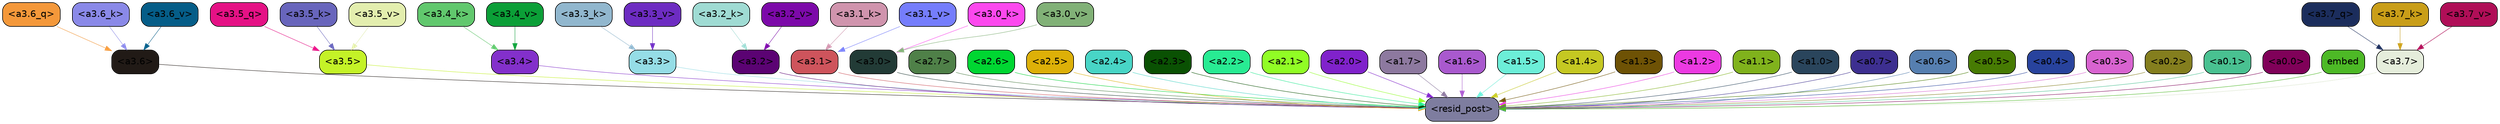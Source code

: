 strict digraph "" {
	graph [bgcolor=transparent,
		layout=dot,
		overlap=false,
		splines=true
	];
	"<a3.7>"	[color=black,
		fillcolor="#e5eddb",
		fontname=Helvetica,
		shape=box,
		style="filled, rounded"];
	"<resid_post>"	[color=black,
		fillcolor="#7e7d9f",
		fontname=Helvetica,
		shape=box,
		style="filled, rounded"];
	"<a3.7>" -> "<resid_post>"	[color="#e5eddb",
		penwidth=0.8263697922229767];
	"<a3.6>"	[color=black,
		fillcolor="#211a16",
		fontname=Helvetica,
		shape=box,
		style="filled, rounded"];
	"<a3.6>" -> "<resid_post>"	[color="#211a16",
		penwidth=0.6];
	"<a3.5>"	[color=black,
		fillcolor="#c4f227",
		fontname=Helvetica,
		shape=box,
		style="filled, rounded"];
	"<a3.5>" -> "<resid_post>"	[color="#c4f227",
		penwidth=0.6];
	"<a3.4>"	[color=black,
		fillcolor="#8330cb",
		fontname=Helvetica,
		shape=box,
		style="filled, rounded"];
	"<a3.4>" -> "<resid_post>"	[color="#8330cb",
		penwidth=0.6];
	"<a3.3>"	[color=black,
		fillcolor="#95dde6",
		fontname=Helvetica,
		shape=box,
		style="filled, rounded"];
	"<a3.3>" -> "<resid_post>"	[color="#95dde6",
		penwidth=0.6];
	"<a3.2>"	[color=black,
		fillcolor="#5b0373",
		fontname=Helvetica,
		shape=box,
		style="filled, rounded"];
	"<a3.2>" -> "<resid_post>"	[color="#5b0373",
		penwidth=0.6];
	"<a3.1>"	[color=black,
		fillcolor="#ce545c",
		fontname=Helvetica,
		shape=box,
		style="filled, rounded"];
	"<a3.1>" -> "<resid_post>"	[color="#ce545c",
		penwidth=0.6];
	"<a3.0>"	[color=black,
		fillcolor="#223b36",
		fontname=Helvetica,
		shape=box,
		style="filled, rounded"];
	"<a3.0>" -> "<resid_post>"	[color="#223b36",
		penwidth=0.6];
	"<a2.7>"	[color=black,
		fillcolor="#4f8048",
		fontname=Helvetica,
		shape=box,
		style="filled, rounded"];
	"<a2.7>" -> "<resid_post>"	[color="#4f8048",
		penwidth=0.6];
	"<a2.6>"	[color=black,
		fillcolor="#00d632",
		fontname=Helvetica,
		shape=box,
		style="filled, rounded"];
	"<a2.6>" -> "<resid_post>"	[color="#00d632",
		penwidth=0.6];
	"<a2.5>"	[color=black,
		fillcolor="#ddb008",
		fontname=Helvetica,
		shape=box,
		style="filled, rounded"];
	"<a2.5>" -> "<resid_post>"	[color="#ddb008",
		penwidth=0.6];
	"<a2.4>"	[color=black,
		fillcolor="#48d5c6",
		fontname=Helvetica,
		shape=box,
		style="filled, rounded"];
	"<a2.4>" -> "<resid_post>"	[color="#48d5c6",
		penwidth=0.6];
	"<a2.3>"	[color=black,
		fillcolor="#0a5103",
		fontname=Helvetica,
		shape=box,
		style="filled, rounded"];
	"<a2.3>" -> "<resid_post>"	[color="#0a5103",
		penwidth=0.6];
	"<a2.2>"	[color=black,
		fillcolor="#28eb93",
		fontname=Helvetica,
		shape=box,
		style="filled, rounded"];
	"<a2.2>" -> "<resid_post>"	[color="#28eb93",
		penwidth=0.6];
	"<a2.1>"	[color=black,
		fillcolor="#91fd25",
		fontname=Helvetica,
		shape=box,
		style="filled, rounded"];
	"<a2.1>" -> "<resid_post>"	[color="#91fd25",
		penwidth=0.6];
	"<a2.0>"	[color=black,
		fillcolor="#8022cb",
		fontname=Helvetica,
		shape=box,
		style="filled, rounded"];
	"<a2.0>" -> "<resid_post>"	[color="#8022cb",
		penwidth=0.6];
	"<a1.7>"	[color=black,
		fillcolor="#8d799f",
		fontname=Helvetica,
		shape=box,
		style="filled, rounded"];
	"<a1.7>" -> "<resid_post>"	[color="#8d799f",
		penwidth=0.6];
	"<a1.6>"	[color=black,
		fillcolor="#a959ce",
		fontname=Helvetica,
		shape=box,
		style="filled, rounded"];
	"<a1.6>" -> "<resid_post>"	[color="#a959ce",
		penwidth=0.6];
	"<a1.5>"	[color=black,
		fillcolor="#6ceed8",
		fontname=Helvetica,
		shape=box,
		style="filled, rounded"];
	"<a1.5>" -> "<resid_post>"	[color="#6ceed8",
		penwidth=0.6];
	"<a1.4>"	[color=black,
		fillcolor="#c5c822",
		fontname=Helvetica,
		shape=box,
		style="filled, rounded"];
	"<a1.4>" -> "<resid_post>"	[color="#c5c822",
		penwidth=0.6];
	"<a1.3>"	[color=black,
		fillcolor="#6e5205",
		fontname=Helvetica,
		shape=box,
		style="filled, rounded"];
	"<a1.3>" -> "<resid_post>"	[color="#6e5205",
		penwidth=0.6];
	"<a1.2>"	[color=black,
		fillcolor="#ec3ae2",
		fontname=Helvetica,
		shape=box,
		style="filled, rounded"];
	"<a1.2>" -> "<resid_post>"	[color="#ec3ae2",
		penwidth=0.6];
	"<a1.1>"	[color=black,
		fillcolor="#80b21c",
		fontname=Helvetica,
		shape=box,
		style="filled, rounded"];
	"<a1.1>" -> "<resid_post>"	[color="#80b21c",
		penwidth=0.6];
	"<a1.0>"	[color=black,
		fillcolor="#2a455c",
		fontname=Helvetica,
		shape=box,
		style="filled, rounded"];
	"<a1.0>" -> "<resid_post>"	[color="#2a455c",
		penwidth=0.6];
	"<a0.7>"	[color=black,
		fillcolor="#3d2f90",
		fontname=Helvetica,
		shape=box,
		style="filled, rounded"];
	"<a0.7>" -> "<resid_post>"	[color="#3d2f90",
		penwidth=0.6];
	"<a0.6>"	[color=black,
		fillcolor="#567fb0",
		fontname=Helvetica,
		shape=box,
		style="filled, rounded"];
	"<a0.6>" -> "<resid_post>"	[color="#567fb0",
		penwidth=0.6];
	"<a0.5>"	[color=black,
		fillcolor="#477b03",
		fontname=Helvetica,
		shape=box,
		style="filled, rounded"];
	"<a0.5>" -> "<resid_post>"	[color="#477b03",
		penwidth=0.6];
	"<a0.4>"	[color=black,
		fillcolor="#28439d",
		fontname=Helvetica,
		shape=box,
		style="filled, rounded"];
	"<a0.4>" -> "<resid_post>"	[color="#28439d",
		penwidth=0.6];
	"<a0.3>"	[color=black,
		fillcolor="#d863d0",
		fontname=Helvetica,
		shape=box,
		style="filled, rounded"];
	"<a0.3>" -> "<resid_post>"	[color="#d863d0",
		penwidth=0.6];
	"<a0.2>"	[color=black,
		fillcolor="#847e1e",
		fontname=Helvetica,
		shape=box,
		style="filled, rounded"];
	"<a0.2>" -> "<resid_post>"	[color="#847e1e",
		penwidth=0.6];
	"<a0.1>"	[color=black,
		fillcolor="#49c191",
		fontname=Helvetica,
		shape=box,
		style="filled, rounded"];
	"<a0.1>" -> "<resid_post>"	[color="#49c191",
		penwidth=0.6];
	"<a0.0>"	[color=black,
		fillcolor="#800159",
		fontname=Helvetica,
		shape=box,
		style="filled, rounded"];
	"<a0.0>" -> "<resid_post>"	[color="#800159",
		penwidth=0.6];
	embed	[color=black,
		fillcolor="#4db926",
		fontname=Helvetica,
		shape=box,
		style="filled, rounded"];
	embed -> "<resid_post>"	[color="#4db926",
		penwidth=0.6];
	"<a3.7_q>"	[color=black,
		fillcolor="#1b2d5c",
		fontname=Helvetica,
		shape=box,
		style="filled, rounded"];
	"<a3.7_q>" -> "<a3.7>"	[color="#1b2d5c",
		penwidth=0.6];
	"<a3.6_q>"	[color=black,
		fillcolor="#f4983a",
		fontname=Helvetica,
		shape=box,
		style="filled, rounded"];
	"<a3.6_q>" -> "<a3.6>"	[color="#f4983a",
		penwidth=0.6];
	"<a3.5_q>"	[color=black,
		fillcolor="#e51185",
		fontname=Helvetica,
		shape=box,
		style="filled, rounded"];
	"<a3.5_q>" -> "<a3.5>"	[color="#e51185",
		penwidth=0.6];
	"<a3.7_k>"	[color=black,
		fillcolor="#c99e18",
		fontname=Helvetica,
		shape=box,
		style="filled, rounded"];
	"<a3.7_k>" -> "<a3.7>"	[color="#c99e18",
		penwidth=0.6];
	"<a3.6_k>"	[color=black,
		fillcolor="#8a89e8",
		fontname=Helvetica,
		shape=box,
		style="filled, rounded"];
	"<a3.6_k>" -> "<a3.6>"	[color="#8a89e8",
		penwidth=0.6];
	"<a3.5_k>"	[color=black,
		fillcolor="#6865bc",
		fontname=Helvetica,
		shape=box,
		style="filled, rounded"];
	"<a3.5_k>" -> "<a3.5>"	[color="#6865bc",
		penwidth=0.6];
	"<a3.4_k>"	[color=black,
		fillcolor="#61c86d",
		fontname=Helvetica,
		shape=box,
		style="filled, rounded"];
	"<a3.4_k>" -> "<a3.4>"	[color="#61c86d",
		penwidth=0.6];
	"<a3.3_k>"	[color=black,
		fillcolor="#91b7ce",
		fontname=Helvetica,
		shape=box,
		style="filled, rounded"];
	"<a3.3_k>" -> "<a3.3>"	[color="#91b7ce",
		penwidth=0.6];
	"<a3.2_k>"	[color=black,
		fillcolor="#9fdbd3",
		fontname=Helvetica,
		shape=box,
		style="filled, rounded"];
	"<a3.2_k>" -> "<a3.2>"	[color="#9fdbd3",
		penwidth=0.6];
	"<a3.1_k>"	[color=black,
		fillcolor="#d094ad",
		fontname=Helvetica,
		shape=box,
		style="filled, rounded"];
	"<a3.1_k>" -> "<a3.1>"	[color="#d094ad",
		penwidth=0.6];
	"<a3.0_k>"	[color=black,
		fillcolor="#fc48ee",
		fontname=Helvetica,
		shape=box,
		style="filled, rounded"];
	"<a3.0_k>" -> "<a3.0>"	[color="#fc48ee",
		penwidth=0.6];
	"<a3.7_v>"	[color=black,
		fillcolor="#b00e57",
		fontname=Helvetica,
		shape=box,
		style="filled, rounded"];
	"<a3.7_v>" -> "<a3.7>"	[color="#b00e57",
		penwidth=0.6738671064376831];
	"<a3.6_v>"	[color=black,
		fillcolor="#055d88",
		fontname=Helvetica,
		shape=box,
		style="filled, rounded"];
	"<a3.6_v>" -> "<a3.6>"	[color="#055d88",
		penwidth=0.6];
	"<a3.5_v>"	[color=black,
		fillcolor="#e3eeae",
		fontname=Helvetica,
		shape=box,
		style="filled, rounded"];
	"<a3.5_v>" -> "<a3.5>"	[color="#e3eeae",
		penwidth=0.6];
	"<a3.4_v>"	[color=black,
		fillcolor="#0b9f37",
		fontname=Helvetica,
		shape=box,
		style="filled, rounded"];
	"<a3.4_v>" -> "<a3.4>"	[color="#0b9f37",
		penwidth=0.6];
	"<a3.3_v>"	[color=black,
		fillcolor="#6d2cc2",
		fontname=Helvetica,
		shape=box,
		style="filled, rounded"];
	"<a3.3_v>" -> "<a3.3>"	[color="#6d2cc2",
		penwidth=0.6];
	"<a3.2_v>"	[color=black,
		fillcolor="#7c09a9",
		fontname=Helvetica,
		shape=box,
		style="filled, rounded"];
	"<a3.2_v>" -> "<a3.2>"	[color="#7c09a9",
		penwidth=0.6];
	"<a3.1_v>"	[color=black,
		fillcolor="#757dfc",
		fontname=Helvetica,
		shape=box,
		style="filled, rounded"];
	"<a3.1_v>" -> "<a3.1>"	[color="#757dfc",
		penwidth=0.6];
	"<a3.0_v>"	[color=black,
		fillcolor="#81b177",
		fontname=Helvetica,
		shape=box,
		style="filled, rounded"];
	"<a3.0_v>" -> "<a3.0>"	[color="#81b177",
		penwidth=0.6];
}

